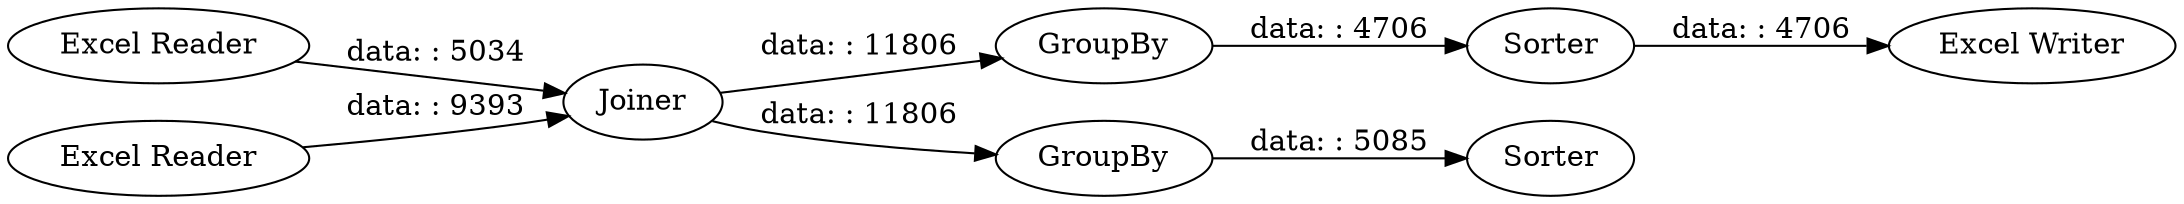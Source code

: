 digraph {
	"8169391618710030121_10" [label=Sorter]
	"8169391618710030121_7" [label=Joiner]
	"8169391618710030121_8" [label=GroupBy]
	"8169391618710030121_5" [label=Sorter]
	"8169391618710030121_2" [label="Excel Reader"]
	"8169391618710030121_11" [label="Excel Writer"]
	"8169391618710030121_9" [label=GroupBy]
	"8169391618710030121_1" [label="Excel Reader"]
	"8169391618710030121_9" -> "8169391618710030121_10" [label="data: : 5085"]
	"8169391618710030121_7" -> "8169391618710030121_9" [label="data: : 11806"]
	"8169391618710030121_1" -> "8169391618710030121_7" [label="data: : 9393"]
	"8169391618710030121_2" -> "8169391618710030121_7" [label="data: : 5034"]
	"8169391618710030121_7" -> "8169391618710030121_8" [label="data: : 11806"]
	"8169391618710030121_5" -> "8169391618710030121_11" [label="data: : 4706"]
	"8169391618710030121_8" -> "8169391618710030121_5" [label="data: : 4706"]
	rankdir=LR
}
